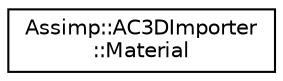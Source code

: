 digraph "Graphical Class Hierarchy"
{
  edge [fontname="Helvetica",fontsize="10",labelfontname="Helvetica",labelfontsize="10"];
  node [fontname="Helvetica",fontsize="10",shape=record];
  rankdir="LR";
  Node1 [label="Assimp::AC3DImporter\l::Material",height=0.2,width=0.4,color="black", fillcolor="white", style="filled",URL="$struct_assimp_1_1_a_c3_d_importer_1_1_material.html"];
}
